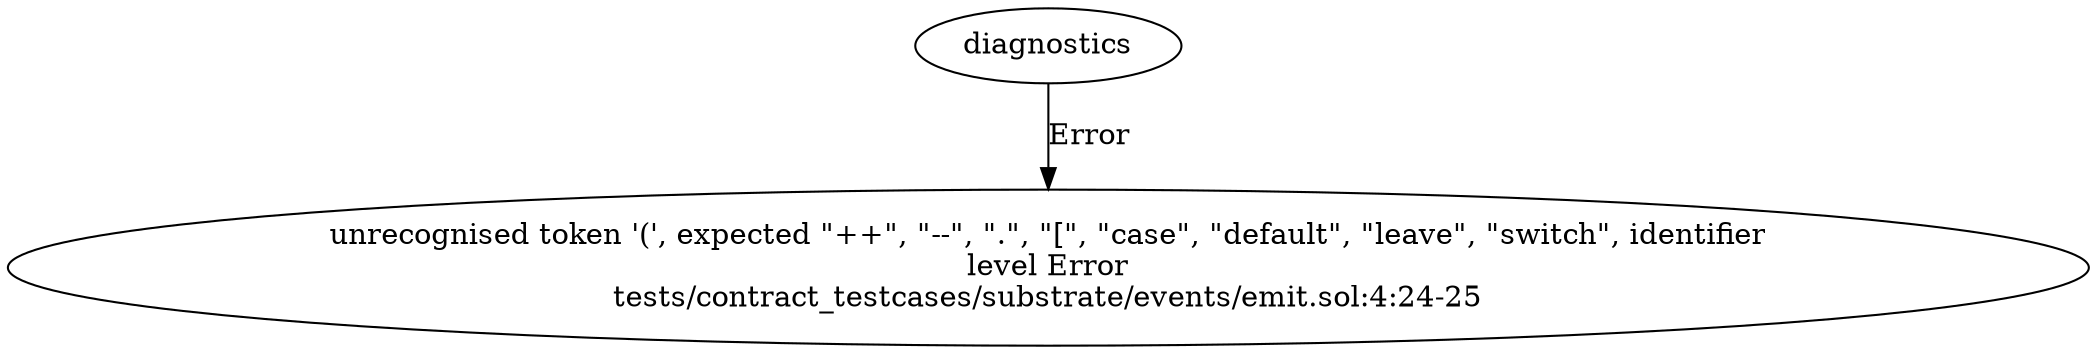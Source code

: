 strict digraph "tests/contract_testcases/substrate/events/emit.sol" {
	diagnostic [label="unrecognised token '(', expected \"++\", \"--\", \".\", \"[\", \"case\", \"default\", \"leave\", \"switch\", identifier\nlevel Error\ntests/contract_testcases/substrate/events/emit.sol:4:24-25"]
	diagnostics -> diagnostic [label="Error"]
}
